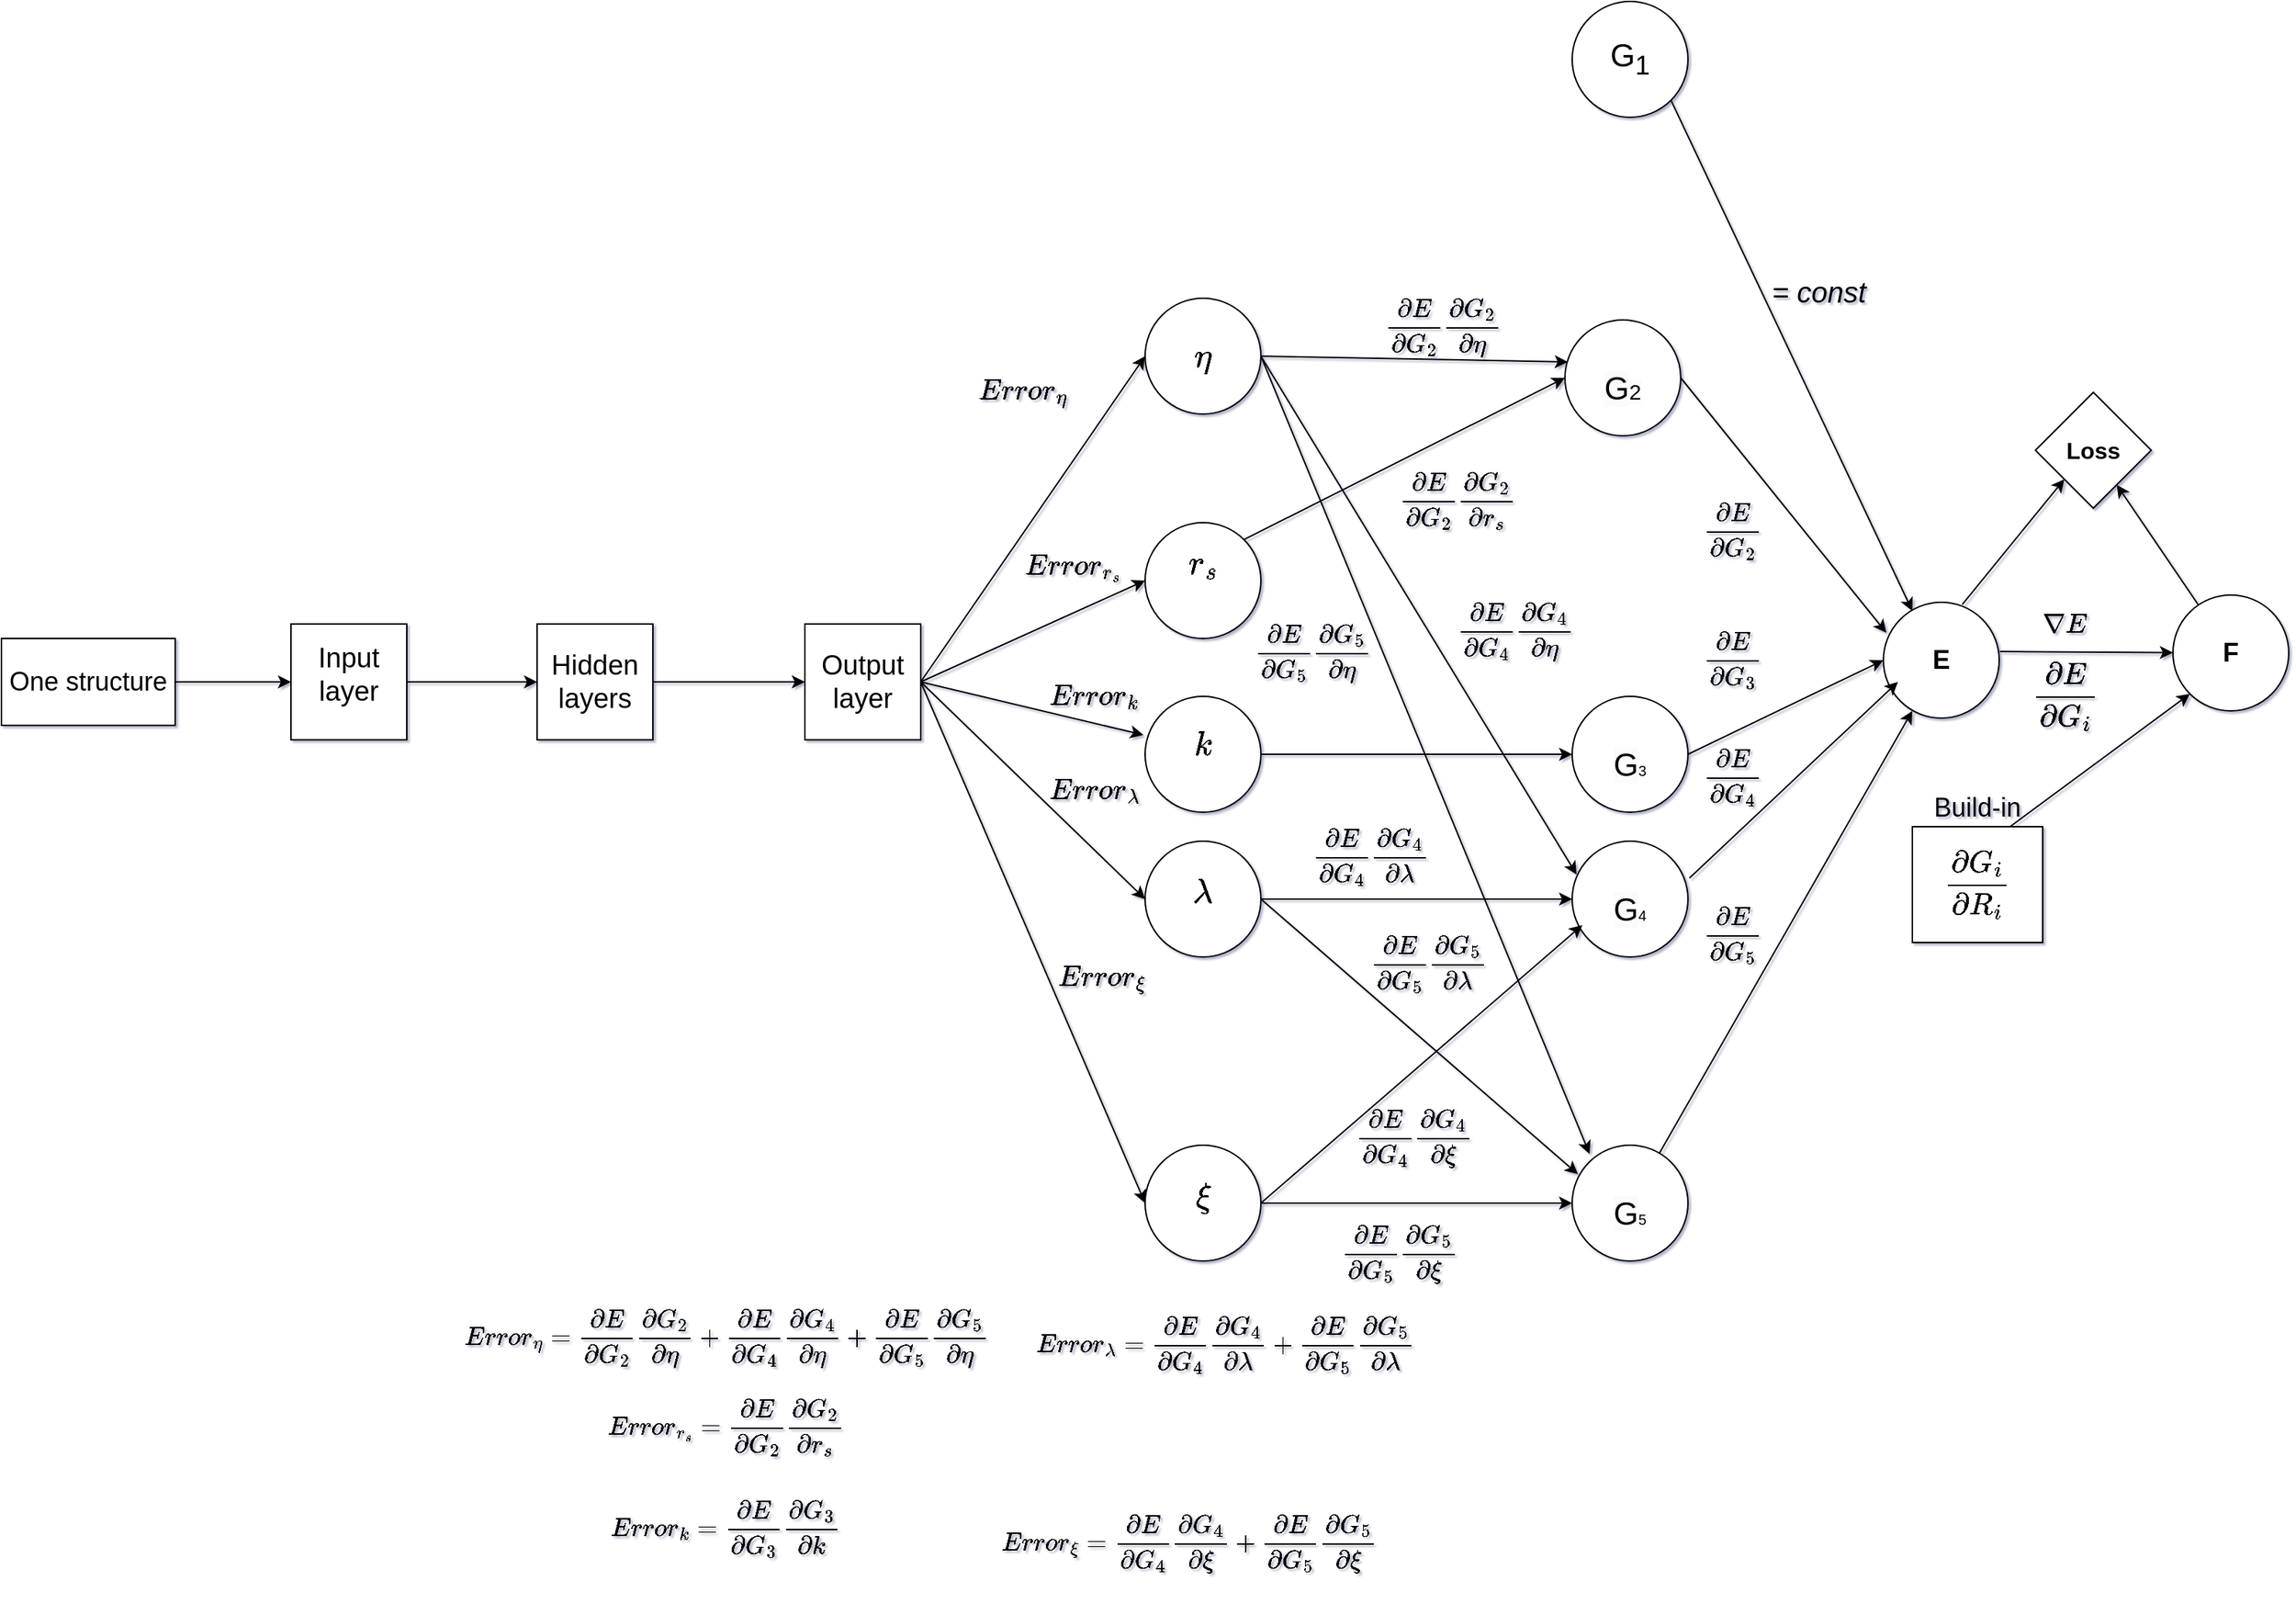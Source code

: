 <mxfile>
    <diagram name="Page-1" id="3TuFJ_Ghya5M9YoRuehY">
        <mxGraphModel dx="1497" dy="1688" grid="1" gridSize="10" guides="1" tooltips="1" connect="1" arrows="1" fold="1" page="1" pageScale="1" pageWidth="850" pageHeight="1100" background="none" math="1" shadow="1">
            <root>
                <mxCell id="0"/>
                <mxCell id="1" parent="0"/>
                <mxCell id="_Rgd6yO3huk8bGWKfiVj-23" style="edgeStyle=none;rounded=0;orthogonalLoop=1;jettySize=auto;html=1;exitX=1;exitY=0.5;exitDx=0;exitDy=0;entryX=0.025;entryY=0.363;entryDx=0;entryDy=0;entryPerimeter=0;" parent="1" source="_Rgd6yO3huk8bGWKfiVj-1" target="_Rgd6yO3huk8bGWKfiVj-19" edge="1">
                    <mxGeometry relative="1" as="geometry"/>
                </mxCell>
                <mxCell id="_Rgd6yO3huk8bGWKfiVj-24" style="edgeStyle=none;rounded=0;orthogonalLoop=1;jettySize=auto;html=1;exitX=1;exitY=0.5;exitDx=0;exitDy=0;entryX=0.038;entryY=0.288;entryDx=0;entryDy=0;entryPerimeter=0;" parent="1" source="_Rgd6yO3huk8bGWKfiVj-1" target="_Rgd6yO3huk8bGWKfiVj-17" edge="1">
                    <mxGeometry relative="1" as="geometry"/>
                </mxCell>
                <mxCell id="_Rgd6yO3huk8bGWKfiVj-25" style="edgeStyle=none;rounded=0;orthogonalLoop=1;jettySize=auto;html=1;exitX=1;exitY=0.5;exitDx=0;exitDy=0;entryX=0.15;entryY=0.075;entryDx=0;entryDy=0;entryPerimeter=0;" parent="1" source="_Rgd6yO3huk8bGWKfiVj-1" target="_Rgd6yO3huk8bGWKfiVj-21" edge="1">
                    <mxGeometry relative="1" as="geometry"/>
                </mxCell>
                <mxCell id="_Rgd6yO3huk8bGWKfiVj-1" value="&lt;font style=&quot;font-size: 20px;&quot;&gt;$$\eta$$&lt;/font&gt;" style="ellipse;whiteSpace=wrap;html=1;aspect=fixed;" parent="1" vertex="1">
                    <mxGeometry x="390" y="155" width="80" height="80" as="geometry"/>
                </mxCell>
                <mxCell id="_Rgd6yO3huk8bGWKfiVj-27" style="edgeStyle=none;rounded=0;orthogonalLoop=1;jettySize=auto;html=1;exitX=1;exitY=0.5;exitDx=0;exitDy=0;entryX=0;entryY=0.5;entryDx=0;entryDy=0;" parent="1" source="_Rgd6yO3huk8bGWKfiVj-2" target="_Rgd6yO3huk8bGWKfiVj-18" edge="1">
                    <mxGeometry relative="1" as="geometry"/>
                </mxCell>
                <mxCell id="_Rgd6yO3huk8bGWKfiVj-2" value="&#10;&lt;span style=&quot;color: rgb(0, 0, 0); font-family: Helvetica; font-size: 20px; font-style: normal; font-variant-ligatures: normal; font-variant-caps: normal; font-weight: 400; letter-spacing: normal; orphans: 2; text-align: center; text-indent: 0px; text-transform: none; widows: 2; word-spacing: 0px; -webkit-text-stroke-width: 0px; background-color: rgb(251, 251, 251); text-decoration-thickness: initial; text-decoration-style: initial; text-decoration-color: initial; float: none; display: inline !important;&quot;&gt;$$k$$&lt;/span&gt;&#10;&#10;" style="ellipse;whiteSpace=wrap;html=1;aspect=fixed;" parent="1" vertex="1">
                    <mxGeometry x="390" y="430" width="80" height="80" as="geometry"/>
                </mxCell>
                <mxCell id="_Rgd6yO3huk8bGWKfiVj-26" style="edgeStyle=none;rounded=0;orthogonalLoop=1;jettySize=auto;html=1;exitX=1;exitY=0;exitDx=0;exitDy=0;entryX=0;entryY=0.5;entryDx=0;entryDy=0;" parent="1" source="_Rgd6yO3huk8bGWKfiVj-3" target="_Rgd6yO3huk8bGWKfiVj-19" edge="1">
                    <mxGeometry relative="1" as="geometry"/>
                </mxCell>
                <mxCell id="_Rgd6yO3huk8bGWKfiVj-3" value="&lt;font style=&quot;&quot;&gt;&lt;font style=&quot;font-size: 20px;&quot;&gt;$$r_s$$&lt;br&gt;&lt;/font&gt;&lt;/font&gt;" style="ellipse;whiteSpace=wrap;html=1;aspect=fixed;" parent="1" vertex="1">
                    <mxGeometry x="390" y="310" width="80" height="80" as="geometry"/>
                </mxCell>
                <mxCell id="10" style="edgeStyle=none;html=1;fontSize=18;exitX=1.006;exitY=0.425;exitDx=0;exitDy=0;exitPerimeter=0;" parent="1" source="_Rgd6yO3huk8bGWKfiVj-4" target="9" edge="1">
                    <mxGeometry relative="1" as="geometry">
                        <mxPoint x="990" y="400" as="sourcePoint"/>
                    </mxGeometry>
                </mxCell>
                <mxCell id="22" style="edgeStyle=none;html=1;exitX=0.681;exitY=0.019;exitDx=0;exitDy=0;entryX=0;entryY=1;entryDx=0;entryDy=0;fontSize=16;exitPerimeter=0;" parent="1" source="_Rgd6yO3huk8bGWKfiVj-4" target="20" edge="1">
                    <mxGeometry relative="1" as="geometry"/>
                </mxCell>
                <mxCell id="_Rgd6yO3huk8bGWKfiVj-4" value="&lt;h2&gt;E&lt;/h2&gt;" style="ellipse;whiteSpace=wrap;html=1;aspect=fixed;" parent="1" vertex="1">
                    <mxGeometry x="900" y="365" width="80" height="80" as="geometry"/>
                </mxCell>
                <mxCell id="_Rgd6yO3huk8bGWKfiVj-10" style="edgeStyle=orthogonalEdgeStyle;rounded=0;orthogonalLoop=1;jettySize=auto;html=1;exitX=1;exitY=0.5;exitDx=0;exitDy=0;entryX=0;entryY=0.5;entryDx=0;entryDy=0;" parent="1" source="_Rgd6yO3huk8bGWKfiVj-5" target="_Rgd6yO3huk8bGWKfiVj-6" edge="1">
                    <mxGeometry relative="1" as="geometry"/>
                </mxCell>
                <mxCell id="_Rgd6yO3huk8bGWKfiVj-5" value="" style="whiteSpace=wrap;html=1;aspect=fixed;" parent="1" vertex="1">
                    <mxGeometry x="-200" y="380" width="80" height="80" as="geometry"/>
                </mxCell>
                <mxCell id="_Rgd6yO3huk8bGWKfiVj-11" style="edgeStyle=orthogonalEdgeStyle;rounded=0;orthogonalLoop=1;jettySize=auto;html=1;exitX=1;exitY=0.5;exitDx=0;exitDy=0;entryX=0;entryY=0.5;entryDx=0;entryDy=0;" parent="1" source="_Rgd6yO3huk8bGWKfiVj-6" target="_Rgd6yO3huk8bGWKfiVj-7" edge="1">
                    <mxGeometry relative="1" as="geometry"/>
                </mxCell>
                <mxCell id="_Rgd6yO3huk8bGWKfiVj-6" value="" style="whiteSpace=wrap;html=1;aspect=fixed;" parent="1" vertex="1">
                    <mxGeometry x="-30" y="380" width="80" height="80" as="geometry"/>
                </mxCell>
                <mxCell id="_Rgd6yO3huk8bGWKfiVj-12" style="rounded=0;orthogonalLoop=1;jettySize=auto;html=1;exitX=1;exitY=0.5;exitDx=0;exitDy=0;entryX=0;entryY=0.5;entryDx=0;entryDy=0;" parent="1" source="_Rgd6yO3huk8bGWKfiVj-7" target="_Rgd6yO3huk8bGWKfiVj-1" edge="1">
                    <mxGeometry relative="1" as="geometry"/>
                </mxCell>
                <mxCell id="_Rgd6yO3huk8bGWKfiVj-13" style="rounded=0;orthogonalLoop=1;jettySize=auto;html=1;exitX=1;exitY=0.5;exitDx=0;exitDy=0;entryX=0;entryY=0.5;entryDx=0;entryDy=0;" parent="1" source="_Rgd6yO3huk8bGWKfiVj-7" target="_Rgd6yO3huk8bGWKfiVj-3" edge="1">
                    <mxGeometry relative="1" as="geometry"/>
                </mxCell>
                <mxCell id="_Rgd6yO3huk8bGWKfiVj-14" style="edgeStyle=none;rounded=0;orthogonalLoop=1;jettySize=auto;html=1;exitX=1;exitY=0.5;exitDx=0;exitDy=0;entryX=-0.015;entryY=0.333;entryDx=0;entryDy=0;entryPerimeter=0;" parent="1" source="_Rgd6yO3huk8bGWKfiVj-7" target="_Rgd6yO3huk8bGWKfiVj-2" edge="1">
                    <mxGeometry relative="1" as="geometry"/>
                </mxCell>
                <mxCell id="_Rgd6yO3huk8bGWKfiVj-15" style="edgeStyle=none;rounded=0;orthogonalLoop=1;jettySize=auto;html=1;exitX=1;exitY=0.5;exitDx=0;exitDy=0;entryX=0;entryY=0.5;entryDx=0;entryDy=0;" parent="1" source="_Rgd6yO3huk8bGWKfiVj-7" target="_Rgd6yO3huk8bGWKfiVj-9" edge="1">
                    <mxGeometry relative="1" as="geometry"/>
                </mxCell>
                <mxCell id="_Rgd6yO3huk8bGWKfiVj-16" style="edgeStyle=none;rounded=0;orthogonalLoop=1;jettySize=auto;html=1;exitX=1;exitY=0.5;exitDx=0;exitDy=0;entryX=0;entryY=0.5;entryDx=0;entryDy=0;" parent="1" source="_Rgd6yO3huk8bGWKfiVj-7" target="_Rgd6yO3huk8bGWKfiVj-8" edge="1">
                    <mxGeometry relative="1" as="geometry"/>
                </mxCell>
                <mxCell id="_Rgd6yO3huk8bGWKfiVj-7" value="" style="whiteSpace=wrap;html=1;aspect=fixed;" parent="1" vertex="1">
                    <mxGeometry x="155" y="380" width="80" height="80" as="geometry"/>
                </mxCell>
                <mxCell id="_Rgd6yO3huk8bGWKfiVj-31" style="edgeStyle=none;rounded=0;orthogonalLoop=1;jettySize=auto;html=1;exitX=1;exitY=0.5;exitDx=0;exitDy=0;entryX=0;entryY=0.5;entryDx=0;entryDy=0;" parent="1" source="_Rgd6yO3huk8bGWKfiVj-8" target="_Rgd6yO3huk8bGWKfiVj-21" edge="1">
                    <mxGeometry relative="1" as="geometry"/>
                </mxCell>
                <mxCell id="_Rgd6yO3huk8bGWKfiVj-8" value="&lt;br&gt;&lt;span style=&quot;color: rgb(0, 0, 0); font-family: Helvetica; font-size: 20px; font-style: normal; font-variant-ligatures: normal; font-variant-caps: normal; font-weight: 400; letter-spacing: normal; orphans: 2; text-align: center; text-indent: 0px; text-transform: none; widows: 2; word-spacing: 0px; -webkit-text-stroke-width: 0px; background-color: rgb(251, 251, 251); text-decoration-thickness: initial; text-decoration-style: initial; text-decoration-color: initial; float: none; display: inline !important;&quot;&gt;$$\xi$$&lt;/span&gt;&lt;br&gt;" style="ellipse;whiteSpace=wrap;html=1;aspect=fixed;" parent="1" vertex="1">
                    <mxGeometry x="390" y="740" width="80" height="80" as="geometry"/>
                </mxCell>
                <mxCell id="_Rgd6yO3huk8bGWKfiVj-28" style="edgeStyle=none;rounded=0;orthogonalLoop=1;jettySize=auto;html=1;exitX=1;exitY=0.5;exitDx=0;exitDy=0;entryX=0;entryY=0.5;entryDx=0;entryDy=0;" parent="1" source="_Rgd6yO3huk8bGWKfiVj-9" target="_Rgd6yO3huk8bGWKfiVj-17" edge="1">
                    <mxGeometry relative="1" as="geometry"/>
                </mxCell>
                <mxCell id="_Rgd6yO3huk8bGWKfiVj-29" style="edgeStyle=none;rounded=0;orthogonalLoop=1;jettySize=auto;html=1;exitX=1;exitY=0.5;exitDx=0;exitDy=0;entryX=0.05;entryY=0.25;entryDx=0;entryDy=0;entryPerimeter=0;" parent="1" source="_Rgd6yO3huk8bGWKfiVj-9" target="_Rgd6yO3huk8bGWKfiVj-21" edge="1">
                    <mxGeometry relative="1" as="geometry"/>
                </mxCell>
                <mxCell id="_Rgd6yO3huk8bGWKfiVj-9" value="&lt;br&gt;&lt;span style=&quot;color: rgb(0, 0, 0); font-family: Helvetica; font-size: 20px; font-style: normal; font-variant-ligatures: normal; font-variant-caps: normal; font-weight: 400; letter-spacing: normal; orphans: 2; text-align: center; text-indent: 0px; text-transform: none; widows: 2; word-spacing: 0px; -webkit-text-stroke-width: 0px; background-color: rgb(251, 251, 251); text-decoration-thickness: initial; text-decoration-style: initial; text-decoration-color: initial; float: none; display: inline !important;&quot;&gt;$$\lambda$$&lt;/span&gt;&lt;br&gt;" style="ellipse;whiteSpace=wrap;html=1;aspect=fixed;" parent="1" vertex="1">
                    <mxGeometry x="390" y="530" width="80" height="80" as="geometry"/>
                </mxCell>
                <mxCell id="_Rgd6yO3huk8bGWKfiVj-17" value="&lt;br&gt;&lt;span style=&quot;color: rgb(0, 0, 0); font-family: Helvetica; font-size: 22px; font-style: normal; font-variant-ligatures: normal; font-variant-caps: normal; font-weight: 400; letter-spacing: normal; orphans: 2; text-align: center; text-indent: 0px; text-transform: none; widows: 2; word-spacing: 0px; -webkit-text-stroke-width: 0px; background-color: rgb(251, 251, 251); text-decoration-thickness: initial; text-decoration-style: initial; text-decoration-color: initial; float: none; display: inline !important;&quot;&gt;G&lt;/span&gt;&lt;span style=&quot;color: rgb(0, 0, 0); font-family: Helvetica; font-style: normal; font-variant-ligatures: normal; font-variant-caps: normal; font-weight: 400; letter-spacing: normal; orphans: 2; text-align: center; text-indent: 0px; text-transform: none; widows: 2; word-spacing: 0px; -webkit-text-stroke-width: 0px; background-color: rgb(251, 251, 251); text-decoration-thickness: initial; text-decoration-style: initial; text-decoration-color: initial; float: none; display: inline !important; font-size: 10px;&quot;&gt;4&lt;/span&gt;&lt;br&gt;" style="ellipse;whiteSpace=wrap;html=1;aspect=fixed;" parent="1" vertex="1">
                    <mxGeometry x="685" y="530" width="80" height="80" as="geometry"/>
                </mxCell>
                <mxCell id="_Rgd6yO3huk8bGWKfiVj-18" value="&lt;br&gt;&lt;span style=&quot;color: rgb(0, 0, 0); font-family: Helvetica; font-size: 22px; font-style: normal; font-variant-ligatures: normal; font-variant-caps: normal; font-weight: 400; letter-spacing: normal; orphans: 2; text-align: center; text-indent: 0px; text-transform: none; widows: 2; word-spacing: 0px; -webkit-text-stroke-width: 0px; background-color: rgb(251, 251, 251); text-decoration-thickness: initial; text-decoration-style: initial; text-decoration-color: initial; float: none; display: inline !important;&quot;&gt;G&lt;/span&gt;&lt;span style=&quot;color: rgb(0, 0, 0); font-family: Helvetica; font-style: normal; font-variant-ligatures: normal; font-variant-caps: normal; font-weight: 400; letter-spacing: normal; orphans: 2; text-align: center; text-indent: 0px; text-transform: none; widows: 2; word-spacing: 0px; -webkit-text-stroke-width: 0px; background-color: rgb(251, 251, 251); text-decoration-thickness: initial; text-decoration-style: initial; text-decoration-color: initial; float: none; display: inline !important; font-size: 10px;&quot;&gt;3&lt;/span&gt;&lt;br&gt;" style="ellipse;whiteSpace=wrap;html=1;aspect=fixed;" parent="1" vertex="1">
                    <mxGeometry x="685" y="430" width="80" height="80" as="geometry"/>
                </mxCell>
                <mxCell id="_Rgd6yO3huk8bGWKfiVj-33" style="edgeStyle=none;rounded=0;orthogonalLoop=1;jettySize=auto;html=1;exitX=1;exitY=0.5;exitDx=0;exitDy=0;entryX=0.025;entryY=0.263;entryDx=0;entryDy=0;entryPerimeter=0;" parent="1" source="_Rgd6yO3huk8bGWKfiVj-19" target="_Rgd6yO3huk8bGWKfiVj-4" edge="1">
                    <mxGeometry relative="1" as="geometry">
                        <mxPoint x="895" y="420" as="targetPoint"/>
                    </mxGeometry>
                </mxCell>
                <mxCell id="_Rgd6yO3huk8bGWKfiVj-19" value="&lt;br&gt;&lt;span style=&quot;color: rgb(0, 0, 0); font-family: Helvetica; font-size: 22px; font-style: normal; font-variant-ligatures: normal; font-variant-caps: normal; font-weight: 400; letter-spacing: normal; orphans: 2; text-align: center; text-indent: 0px; text-transform: none; widows: 2; word-spacing: 0px; -webkit-text-stroke-width: 0px; background-color: rgb(251, 251, 251); text-decoration-thickness: initial; text-decoration-style: initial; text-decoration-color: initial; float: none; display: inline !important;&quot;&gt;G&lt;/span&gt;&lt;span style=&quot;color: rgb(0, 0, 0); font-family: Helvetica; font-style: normal; font-variant-ligatures: normal; font-variant-caps: normal; font-weight: 400; letter-spacing: normal; orphans: 2; text-align: center; text-indent: 0px; text-transform: none; widows: 2; word-spacing: 0px; -webkit-text-stroke-width: 0px; background-color: rgb(251, 251, 251); text-decoration-thickness: initial; text-decoration-style: initial; text-decoration-color: initial; float: none; display: inline !important; font-size: 15px;&quot;&gt;2&lt;/span&gt;" style="ellipse;whiteSpace=wrap;html=1;aspect=fixed;" parent="1" vertex="1">
                    <mxGeometry x="680" y="170" width="80" height="80" as="geometry"/>
                </mxCell>
                <mxCell id="_Rgd6yO3huk8bGWKfiVj-20" value="&lt;font style=&quot;font-size: 22px;&quot;&gt;G&lt;sub style=&quot;&quot;&gt;1&lt;/sub&gt;&lt;/font&gt;" style="ellipse;whiteSpace=wrap;html=1;aspect=fixed;" parent="1" vertex="1">
                    <mxGeometry x="685" y="-50" width="80" height="80" as="geometry"/>
                </mxCell>
                <mxCell id="_Rgd6yO3huk8bGWKfiVj-36" style="edgeStyle=none;rounded=0;orthogonalLoop=1;jettySize=auto;html=1;exitX=0.75;exitY=0.075;exitDx=0;exitDy=0;exitPerimeter=0;" parent="1" source="_Rgd6yO3huk8bGWKfiVj-21" edge="1">
                    <mxGeometry relative="1" as="geometry">
                        <mxPoint x="920" y="440" as="targetPoint"/>
                    </mxGeometry>
                </mxCell>
                <mxCell id="_Rgd6yO3huk8bGWKfiVj-21" value="&lt;br&gt;&lt;span style=&quot;color: rgb(0, 0, 0); font-family: Helvetica; font-size: 22px; font-style: normal; font-variant-ligatures: normal; font-variant-caps: normal; font-weight: 400; letter-spacing: normal; orphans: 2; text-align: center; text-indent: 0px; text-transform: none; widows: 2; word-spacing: 0px; -webkit-text-stroke-width: 0px; background-color: rgb(251, 251, 251); text-decoration-thickness: initial; text-decoration-style: initial; text-decoration-color: initial; float: none; display: inline !important;&quot;&gt;G&lt;/span&gt;&lt;span style=&quot;color: rgb(0, 0, 0); font-family: Helvetica; font-style: normal; font-variant-ligatures: normal; font-variant-caps: normal; font-weight: 400; letter-spacing: normal; orphans: 2; text-align: center; text-indent: 0px; text-transform: none; widows: 2; word-spacing: 0px; -webkit-text-stroke-width: 0px; background-color: rgb(251, 251, 251); text-decoration-thickness: initial; text-decoration-style: initial; text-decoration-color: initial; float: none; display: inline !important; font-size: 10px;&quot;&gt;5&lt;/span&gt;&lt;br&gt;" style="ellipse;whiteSpace=wrap;html=1;aspect=fixed;" parent="1" vertex="1">
                    <mxGeometry x="685" y="740" width="80" height="80" as="geometry"/>
                </mxCell>
                <mxCell id="_Rgd6yO3huk8bGWKfiVj-30" style="edgeStyle=none;rounded=0;orthogonalLoop=1;jettySize=auto;html=1;exitX=1;exitY=0.5;exitDx=0;exitDy=0;entryX=0.088;entryY=0.725;entryDx=0;entryDy=0;entryPerimeter=0;" parent="1" source="_Rgd6yO3huk8bGWKfiVj-8" target="_Rgd6yO3huk8bGWKfiVj-17" edge="1">
                    <mxGeometry relative="1" as="geometry"/>
                </mxCell>
                <mxCell id="_Rgd6yO3huk8bGWKfiVj-34" style="edgeStyle=none;rounded=0;orthogonalLoop=1;jettySize=auto;html=1;exitX=1;exitY=0.5;exitDx=0;exitDy=0;entryX=0;entryY=0.5;entryDx=0;entryDy=0;" parent="1" source="_Rgd6yO3huk8bGWKfiVj-18" target="_Rgd6yO3huk8bGWKfiVj-4" edge="1">
                    <mxGeometry relative="1" as="geometry">
                        <mxPoint x="894.04" y="429.04" as="targetPoint"/>
                    </mxGeometry>
                </mxCell>
                <mxCell id="_Rgd6yO3huk8bGWKfiVj-35" style="edgeStyle=none;rounded=0;orthogonalLoop=1;jettySize=auto;html=1;exitX=1.013;exitY=0.319;exitDx=0;exitDy=0;exitPerimeter=0;" parent="1" source="_Rgd6yO3huk8bGWKfiVj-17" edge="1">
                    <mxGeometry relative="1" as="geometry">
                        <mxPoint x="910" y="420" as="targetPoint"/>
                    </mxGeometry>
                </mxCell>
                <mxCell id="_Rgd6yO3huk8bGWKfiVj-37" value="&lt;font style=&quot;font-size: 19px;&quot;&gt;Output layer&lt;/font&gt;" style="text;html=1;strokeColor=none;fillColor=none;align=center;verticalAlign=middle;whiteSpace=wrap;rounded=0;" parent="1" vertex="1">
                    <mxGeometry x="165" y="405" width="60" height="30" as="geometry"/>
                </mxCell>
                <mxCell id="_Rgd6yO3huk8bGWKfiVj-38" value="&lt;font style=&quot;font-size: 19px;&quot;&gt;Hidden layers&lt;/font&gt;" style="text;html=1;strokeColor=none;fillColor=none;align=center;verticalAlign=middle;whiteSpace=wrap;rounded=0;" parent="1" vertex="1">
                    <mxGeometry x="-20" y="405" width="60" height="30" as="geometry"/>
                </mxCell>
                <mxCell id="_Rgd6yO3huk8bGWKfiVj-39" value="&lt;font style=&quot;font-size: 19px;&quot;&gt;Input layer&lt;/font&gt;" style="text;html=1;strokeColor=none;fillColor=none;align=center;verticalAlign=middle;whiteSpace=wrap;rounded=0;" parent="1" vertex="1">
                    <mxGeometry x="-190" y="400" width="60" height="30" as="geometry"/>
                </mxCell>
                <mxCell id="_Rgd6yO3huk8bGWKfiVj-40" style="edgeStyle=none;rounded=0;orthogonalLoop=1;jettySize=auto;html=1;exitX=1;exitY=1;exitDx=0;exitDy=0;entryX=0.25;entryY=0.075;entryDx=0;entryDy=0;entryPerimeter=0;" parent="1" source="_Rgd6yO3huk8bGWKfiVj-20" target="_Rgd6yO3huk8bGWKfiVj-4" edge="1">
                    <mxGeometry relative="1" as="geometry"/>
                </mxCell>
                <mxCell id="_Rgd6yO3huk8bGWKfiVj-41" value="&lt;font style=&quot;font-size: 15px;&quot;&gt;$$\frac{\partial E}{\partial G_2&lt;br&gt;}$$&lt;/font&gt;" style="text;html=1;align=center;verticalAlign=middle;resizable=0;points=[];autosize=1;strokeColor=none;fillColor=none;" parent="1" vertex="1">
                    <mxGeometry x="685" y="290" width="220" height="50" as="geometry"/>
                </mxCell>
                <mxCell id="_Rgd6yO3huk8bGWKfiVj-42" value="&lt;font style=&quot;font-size: 15px;&quot;&gt;$$\frac{\partial E}{\partial G_3&lt;br&gt;}$$&lt;/font&gt;" style="text;html=1;align=center;verticalAlign=middle;resizable=0;points=[];autosize=1;strokeColor=none;fillColor=none;" parent="1" vertex="1">
                    <mxGeometry x="685" y="380" width="220" height="50" as="geometry"/>
                </mxCell>
                <mxCell id="_Rgd6yO3huk8bGWKfiVj-43" value="&lt;font style=&quot;font-size: 15px;&quot;&gt;$$\frac{\partial E}{\partial G_4&lt;br&gt;}$$&lt;/font&gt;" style="text;html=1;align=center;verticalAlign=middle;resizable=0;points=[];autosize=1;strokeColor=none;fillColor=none;" parent="1" vertex="1">
                    <mxGeometry x="685" y="460" width="220" height="50" as="geometry"/>
                </mxCell>
                <mxCell id="_Rgd6yO3huk8bGWKfiVj-44" value="&lt;font style=&quot;font-size: 15px;&quot;&gt;$$\frac{\partial E}{\partial G_5&lt;br&gt;}$$&lt;/font&gt;" style="text;html=1;align=center;verticalAlign=middle;resizable=0;points=[];autosize=1;strokeColor=none;fillColor=none;" parent="1" vertex="1">
                    <mxGeometry x="685" y="570" width="220" height="50" as="geometry"/>
                </mxCell>
                <mxCell id="_Rgd6yO3huk8bGWKfiVj-46" value="&lt;font style=&quot;font-size: 15px;&quot;&gt;$$\frac{\partial E}{\partial G_2&lt;br&gt;} \frac{\partial G_2}{\partial \eta&lt;br style=&quot;border-color: var(--border-color);&quot;&gt;}&amp;nbsp;&lt;br&gt;$$&lt;/font&gt;" style="text;html=1;align=center;verticalAlign=middle;resizable=0;points=[];autosize=1;strokeColor=none;fillColor=none;" parent="1" vertex="1">
                    <mxGeometry x="480" y="130" width="230" height="90" as="geometry"/>
                </mxCell>
                <mxCell id="_Rgd6yO3huk8bGWKfiVj-47" value="&lt;font style=&quot;font-size: 15px;&quot;&gt;$$\frac{\partial E}{\partial G_5&lt;br&gt;} \frac{\partial G_5}{\partial \xi&lt;br style=&quot;border-color: var(--border-color);&quot;&gt;}&amp;nbsp;&lt;br&gt;$$&lt;/font&gt;" style="text;html=1;align=center;verticalAlign=middle;resizable=0;points=[];autosize=1;strokeColor=none;fillColor=none;" parent="1" vertex="1">
                    <mxGeometry x="455" y="770" width="220" height="90" as="geometry"/>
                </mxCell>
                <mxCell id="_Rgd6yO3huk8bGWKfiVj-48" value="&lt;font style=&quot;font-size: 15px;&quot;&gt;$$\frac{\partial E}{\partial G_2&lt;br&gt;} \frac{\partial G_2}{\partial r_s&lt;br style=&quot;border-color: var(--border-color);&quot;&gt;}&amp;nbsp;&lt;br&gt;$$&lt;/font&gt;" style="text;html=1;align=center;verticalAlign=middle;resizable=0;points=[];autosize=1;strokeColor=none;fillColor=none;" parent="1" vertex="1">
                    <mxGeometry x="495" y="250" width="220" height="90" as="geometry"/>
                </mxCell>
                <mxCell id="_Rgd6yO3huk8bGWKfiVj-49" value="&lt;font style=&quot;font-size: 15px;&quot;&gt;$$\frac{\partial E}{\partial G_4&lt;br&gt;} \frac{\partial G_4}{\partial \eta&lt;br style=&quot;border-color: var(--border-color);&quot;&gt;}&amp;nbsp;&lt;br&gt;$$&lt;/font&gt;" style="text;html=1;align=center;verticalAlign=middle;resizable=0;points=[];autosize=1;strokeColor=none;fillColor=none;" parent="1" vertex="1">
                    <mxGeometry x="530" y="340" width="230" height="90" as="geometry"/>
                </mxCell>
                <mxCell id="_Rgd6yO3huk8bGWKfiVj-50" value="&lt;font style=&quot;font-size: 15px;&quot;&gt;$$\frac{\partial E}{\partial G_5&lt;br&gt;} \frac{\partial G_5}{\partial \eta&lt;br style=&quot;border-color: var(--border-color);&quot;&gt;}&amp;nbsp;&lt;br&gt;$$&lt;/font&gt;" style="text;html=1;align=center;verticalAlign=middle;resizable=0;points=[];autosize=1;strokeColor=none;fillColor=none;" parent="1" vertex="1">
                    <mxGeometry x="390" y="355" width="230" height="90" as="geometry"/>
                </mxCell>
                <mxCell id="_Rgd6yO3huk8bGWKfiVj-51" value="&lt;i&gt;&lt;font style=&quot;font-size: 20px;&quot;&gt;= const&lt;/font&gt;&lt;/i&gt;" style="text;html=1;align=center;verticalAlign=middle;resizable=0;points=[];autosize=1;strokeColor=none;fillColor=none;" parent="1" vertex="1">
                    <mxGeometry x="810" y="130" width="90" height="40" as="geometry"/>
                </mxCell>
                <mxCell id="_Rgd6yO3huk8bGWKfiVj-52" value="&lt;font style=&quot;font-size: 15px;&quot;&gt;$$\frac{\partial E}{\partial G_4&lt;br&gt;} \frac{\partial G_4}{\partial \lambda&lt;br style=&quot;border-color: var(--border-color);&quot;&gt;}&amp;nbsp;&lt;br&gt;$$&lt;/font&gt;" style="text;html=1;align=center;verticalAlign=middle;resizable=0;points=[];autosize=1;strokeColor=none;fillColor=none;" parent="1" vertex="1">
                    <mxGeometry x="415" y="495" width="260" height="90" as="geometry"/>
                </mxCell>
                <mxCell id="_Rgd6yO3huk8bGWKfiVj-53" value="&lt;font style=&quot;font-size: 15px;&quot;&gt;$$\frac{\partial E}{\partial G_5&lt;br&gt;} \frac{\partial G_5}{\partial \lambda&lt;br style=&quot;border-color: var(--border-color);&quot;&gt;}&amp;nbsp;&lt;br&gt;$$&lt;/font&gt;" style="text;html=1;align=center;verticalAlign=middle;resizable=0;points=[];autosize=1;strokeColor=none;fillColor=none;" parent="1" vertex="1">
                    <mxGeometry x="455" y="570" width="260" height="90" as="geometry"/>
                </mxCell>
                <mxCell id="_Rgd6yO3huk8bGWKfiVj-54" value="&lt;font style=&quot;font-size: 15px;&quot;&gt;$$\frac{\partial E}{\partial G_4&lt;br&gt;} \frac{\partial G_4}{\partial \xi&lt;br style=&quot;border-color: var(--border-color);&quot;&gt;}&amp;nbsp;&lt;br&gt;$$&lt;/font&gt;" style="text;html=1;align=center;verticalAlign=middle;resizable=0;points=[];autosize=1;strokeColor=none;fillColor=none;" parent="1" vertex="1">
                    <mxGeometry x="465" y="690" width="220" height="90" as="geometry"/>
                </mxCell>
                <mxCell id="_Rgd6yO3huk8bGWKfiVj-57" value="&lt;font style=&quot;font-size: 15px;&quot;&gt;$$Error_{\eta} = \frac{\partial E}{\partial G_2} \frac{\partial G_2}{\partial \eta&lt;br style=&quot;border-color: var(--border-color);&quot;&gt;} + \frac{\partial E}{\partial G_4} \frac{\partial G_4}{\partial \eta&lt;br style=&quot;border-color: var(--border-color);&quot;&gt;} + \frac{\partial E}{\partial G_5} \frac{\partial G_5}{\partial \eta&lt;br style=&quot;border-color: var(--border-color);&quot;&gt;}&lt;br&gt;&amp;nbsp;$$&lt;/font&gt;" style="text;html=1;align=center;verticalAlign=middle;resizable=0;points=[];autosize=1;strokeColor=none;fillColor=none;" parent="1" vertex="1">
                    <mxGeometry x="-160" y="823" width="520" height="100" as="geometry"/>
                </mxCell>
                <mxCell id="_Rgd6yO3huk8bGWKfiVj-58" value="&lt;font style=&quot;font-size: 15px;&quot;&gt;$$Error_{r_s} = \frac{\partial E}{\partial G_2} \frac{\partial G_2}{\partial r_s&lt;br style=&quot;border-color: var(--border-color);&quot;&gt;}&amp;nbsp;$$&lt;/font&gt;" style="text;html=1;align=center;verticalAlign=middle;resizable=0;points=[];autosize=1;strokeColor=none;fillColor=none;" parent="1" vertex="1">
                    <mxGeometry x="-155" y="910" width="510" height="50" as="geometry"/>
                </mxCell>
                <mxCell id="_Rgd6yO3huk8bGWKfiVj-59" value="&lt;font style=&quot;font-size: 15px;&quot;&gt;$$Error_{k} = \frac{\partial E}{\partial G_3} \frac{\partial G_3}{\partial k&lt;br style=&quot;border-color: var(--border-color);&quot;&gt;}&amp;nbsp;$$&lt;/font&gt;" style="text;html=1;align=center;verticalAlign=middle;resizable=0;points=[];autosize=1;strokeColor=none;fillColor=none;" parent="1" vertex="1">
                    <mxGeometry x="-145" y="980" width="490" height="50" as="geometry"/>
                </mxCell>
                <mxCell id="_Rgd6yO3huk8bGWKfiVj-62" value="&lt;font style=&quot;font-size: 15px;&quot;&gt;$$Error_{\lambda} = \frac{\partial E}{\partial G_4} \frac{\partial G_4}{\partial \lambda&lt;br style=&quot;border-color: var(--border-color);&quot;&gt;} + \frac{\partial E}{\partial G_5} \frac{\partial G_5}{\partial \lambda&lt;br style=&quot;border-color: var(--border-color);&quot;&gt;}&lt;br&gt;&amp;nbsp;$$&lt;/font&gt;" style="text;html=1;align=center;verticalAlign=middle;resizable=0;points=[];autosize=1;strokeColor=none;fillColor=none;" parent="1" vertex="1">
                    <mxGeometry x="155" y="833" width="580" height="90" as="geometry"/>
                </mxCell>
                <mxCell id="_Rgd6yO3huk8bGWKfiVj-64" value="&lt;font style=&quot;font-size: 15px;&quot;&gt;$$Error_{\xi} = \frac{\partial E}{\partial G_4} \frac{\partial G_4}{\partial \xi&lt;br style=&quot;border-color: var(--border-color);&quot;&gt;} + \frac{\partial E}{\partial G_5} \frac{\partial G_5}{\partial \xi&lt;br style=&quot;border-color: var(--border-color);&quot;&gt;}&lt;br&gt;&amp;nbsp;$$&lt;/font&gt;" style="text;html=1;align=center;verticalAlign=middle;resizable=0;points=[];autosize=1;strokeColor=none;fillColor=none;" parent="1" vertex="1">
                    <mxGeometry x="170" y="970" width="500" height="90" as="geometry"/>
                </mxCell>
                <mxCell id="_Rgd6yO3huk8bGWKfiVj-65" value="$$Error_{\eta}$$" style="text;html=1;align=center;verticalAlign=middle;resizable=0;points=[];autosize=1;strokeColor=none;fillColor=none;fontSize=17;" parent="1" vertex="1">
                    <mxGeometry x="230" y="205" width="150" height="30" as="geometry"/>
                </mxCell>
                <mxCell id="_Rgd6yO3huk8bGWKfiVj-66" value="$$Error_{r_s}$$" style="text;html=1;align=center;verticalAlign=middle;resizable=0;points=[];autosize=1;strokeColor=none;fillColor=none;fontSize=17;" parent="1" vertex="1">
                    <mxGeometry x="270" y="325" width="140" height="30" as="geometry"/>
                </mxCell>
                <mxCell id="_Rgd6yO3huk8bGWKfiVj-67" value="$$Error_{k}$$" style="text;html=1;align=center;verticalAlign=middle;resizable=0;points=[];autosize=1;strokeColor=none;fillColor=none;fontSize=17;" parent="1" vertex="1">
                    <mxGeometry x="290" y="415" width="130" height="30" as="geometry"/>
                </mxCell>
                <mxCell id="_Rgd6yO3huk8bGWKfiVj-68" value="$$Error_{\lambda}$$" style="text;html=1;align=center;verticalAlign=middle;resizable=0;points=[];autosize=1;strokeColor=none;fillColor=none;fontSize=17;" parent="1" vertex="1">
                    <mxGeometry x="265" y="480" width="180" height="30" as="geometry"/>
                </mxCell>
                <mxCell id="_Rgd6yO3huk8bGWKfiVj-69" value="$$Error_{\xi}$$" style="text;html=1;align=center;verticalAlign=middle;resizable=0;points=[];autosize=1;strokeColor=none;fillColor=none;fontSize=17;" parent="1" vertex="1">
                    <mxGeometry x="290" y="610" width="140" height="30" as="geometry"/>
                </mxCell>
                <mxCell id="23" style="edgeStyle=none;html=1;fontSize=16;" parent="1" source="9" target="20" edge="1">
                    <mxGeometry relative="1" as="geometry"/>
                </mxCell>
                <mxCell id="9" value="&lt;b&gt;F&lt;/b&gt;" style="ellipse;whiteSpace=wrap;html=1;fontSize=18;" parent="1" vertex="1">
                    <mxGeometry x="1100" y="360" width="80" height="80" as="geometry"/>
                </mxCell>
                <mxCell id="11" value="$$\frac{\partial E}{\partial G_i&lt;br&gt;}$$" style="text;align=center;verticalAlign=middle;resizable=0;points=[];autosize=1;strokeColor=none;fillColor=none;fontSize=18;html=1;" parent="1" vertex="1">
                    <mxGeometry x="900" y="400" width="250" height="60" as="geometry"/>
                </mxCell>
                <mxCell id="14" style="edgeStyle=none;html=1;exitX=0.75;exitY=0;exitDx=0;exitDy=0;entryX=0;entryY=1;entryDx=0;entryDy=0;fontSize=16;" parent="1" source="12" target="9" edge="1">
                    <mxGeometry relative="1" as="geometry"/>
                </mxCell>
                <mxCell id="12" value="Build-in $$\frac{\partial G_i}{\partial R_i&lt;br&gt;}$$&amp;nbsp;" style="fontSize=18;html=1;whiteSpace=wrap;textDirection=ltr;verticalAlign=middle;" parent="1" vertex="1">
                    <mxGeometry x="920" y="520" width="90" height="80" as="geometry"/>
                </mxCell>
                <mxCell id="15" value="$$\nabla E$$" style="text;html=1;align=center;verticalAlign=middle;resizable=0;points=[];autosize=1;strokeColor=none;fillColor=none;fontSize=16;" parent="1" vertex="1">
                    <mxGeometry x="965" y="365" width="120" height="30" as="geometry"/>
                </mxCell>
                <mxCell id="20" value="&lt;b&gt;Loss&lt;/b&gt;" style="rhombus;whiteSpace=wrap;html=1;fontSize=16;" parent="1" vertex="1">
                    <mxGeometry x="1005" y="220" width="80" height="80" as="geometry"/>
                </mxCell>
                <mxCell id="27" style="edgeStyle=none;html=1;exitX=1;exitY=0.5;exitDx=0;exitDy=0;entryX=0;entryY=0.5;entryDx=0;entryDy=0;fontSize=18;" edge="1" parent="1" source="25" target="_Rgd6yO3huk8bGWKfiVj-5">
                    <mxGeometry relative="1" as="geometry"/>
                </mxCell>
                <mxCell id="25" value="&lt;font style=&quot;font-size: 18px;&quot;&gt;One structure&lt;/font&gt;" style="whiteSpace=wrap;html=1;" vertex="1" parent="1">
                    <mxGeometry x="-400" y="390" width="120" height="60" as="geometry"/>
                </mxCell>
            </root>
        </mxGraphModel>
    </diagram>
</mxfile>